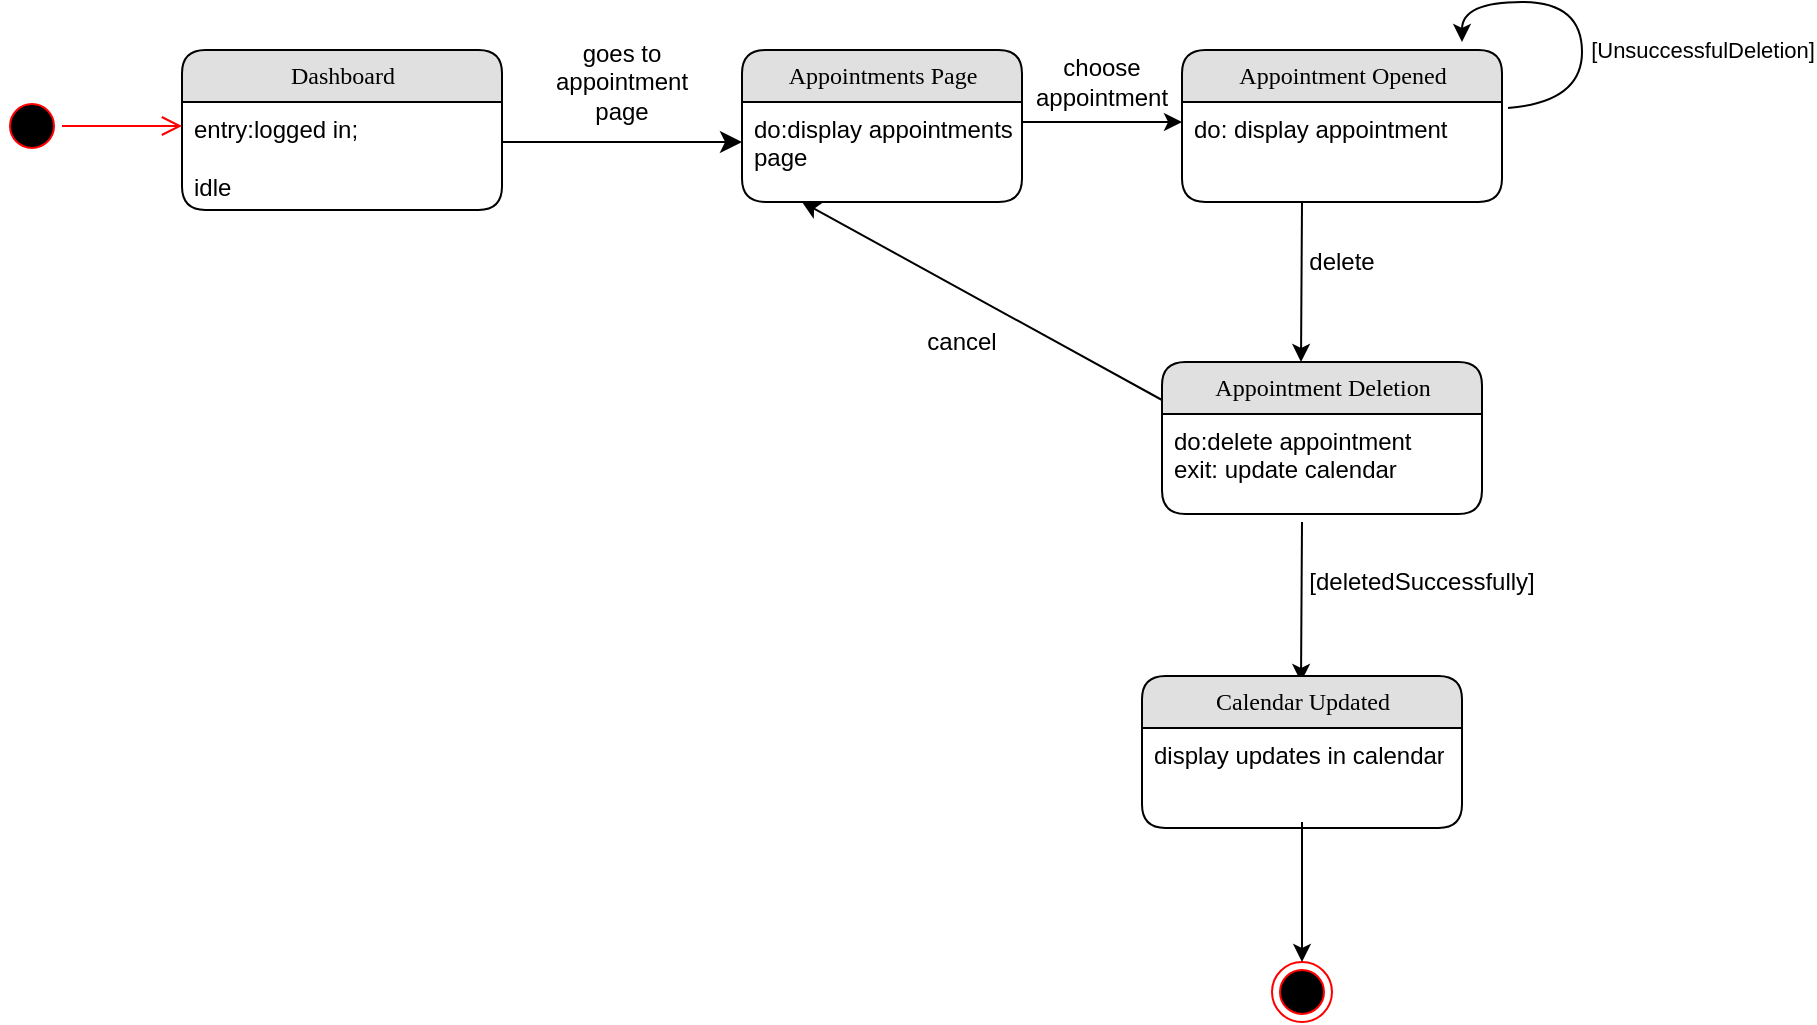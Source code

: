<mxfile version="13.0.8" type="github">
  <diagram name="Page-1" id="b520641d-4fe3-3701-9064-5fc419738815">
    <mxGraphModel dx="946" dy="597" grid="1" gridSize="10" guides="1" tooltips="1" connect="1" arrows="1" fold="1" page="1" pageScale="1" pageWidth="1100" pageHeight="850" background="#ffffff" math="0" shadow="0">
      <root>
        <mxCell id="0" />
        <mxCell id="1" parent="0" />
        <mxCell id="21ea969265ad0168-6" value="Dashboard" style="swimlane;html=1;fontStyle=0;childLayout=stackLayout;horizontal=1;startSize=26;fillColor=#e0e0e0;horizontalStack=0;resizeParent=1;resizeLast=0;collapsible=1;marginBottom=0;swimlaneFillColor=#ffffff;align=center;rounded=1;shadow=0;comic=0;labelBackgroundColor=none;strokeWidth=1;fontFamily=Verdana;fontSize=12" parent="1" vertex="1">
          <mxGeometry x="160" y="74" width="160" height="80" as="geometry" />
        </mxCell>
        <mxCell id="21ea969265ad0168-8" value="entry:logged in;&lt;br&gt;&lt;br&gt;idle" style="text;html=1;strokeColor=none;fillColor=none;spacingLeft=4;spacingRight=4;whiteSpace=wrap;overflow=hidden;rotatable=0;points=[[0,0.5],[1,0.5]];portConstraint=eastwest;" parent="21ea969265ad0168-6" vertex="1">
          <mxGeometry y="26" width="160" height="54" as="geometry" />
        </mxCell>
        <mxCell id="21ea969265ad0168-36" style="edgeStyle=orthogonalEdgeStyle;html=1;labelBackgroundColor=none;startFill=0;startSize=8;endFill=1;endSize=8;fontFamily=Verdana;fontSize=12;" parent="1" source="21ea969265ad0168-6" edge="1">
          <mxGeometry relative="1" as="geometry">
            <mxPoint x="440" y="120" as="targetPoint" />
            <Array as="points">
              <mxPoint x="240" y="140" />
            </Array>
          </mxGeometry>
        </mxCell>
        <mxCell id="rdV9_6l6kC6E4xn4P61S-1" value="goes to appointment page" style="text;html=1;strokeColor=none;fillColor=none;align=center;verticalAlign=middle;whiteSpace=wrap;rounded=0;" parent="1" vertex="1">
          <mxGeometry x="360" y="80" width="40" height="20" as="geometry" />
        </mxCell>
        <mxCell id="rdV9_6l6kC6E4xn4P61S-27" value="" style="ellipse;html=1;shape=startState;fillColor=#000000;strokeColor=#ff0000;" parent="1" vertex="1">
          <mxGeometry x="70" y="97" width="30" height="30" as="geometry" />
        </mxCell>
        <mxCell id="rdV9_6l6kC6E4xn4P61S-28" value="" style="edgeStyle=orthogonalEdgeStyle;html=1;verticalAlign=bottom;endArrow=open;endSize=8;strokeColor=#ff0000;" parent="1" source="rdV9_6l6kC6E4xn4P61S-27" edge="1">
          <mxGeometry relative="1" as="geometry">
            <mxPoint x="160" y="112" as="targetPoint" />
          </mxGeometry>
        </mxCell>
        <mxCell id="BLEFrle1ULVc5vWn8EwS-7" value="" style="endArrow=classic;html=1;" parent="1" edge="1">
          <mxGeometry width="50" height="50" relative="1" as="geometry">
            <mxPoint x="720" y="150" as="sourcePoint" />
            <mxPoint x="719.5" y="230" as="targetPoint" />
          </mxGeometry>
        </mxCell>
        <mxCell id="BLEFrle1ULVc5vWn8EwS-5" value="Appointment Deletion" style="swimlane;html=1;fontStyle=0;childLayout=stackLayout;horizontal=1;startSize=26;fillColor=#e0e0e0;horizontalStack=0;resizeParent=1;resizeLast=0;collapsible=1;marginBottom=0;swimlaneFillColor=#ffffff;align=center;rounded=1;shadow=0;comic=0;labelBackgroundColor=none;strokeWidth=1;fontFamily=Verdana;fontSize=12" parent="1" vertex="1">
          <mxGeometry x="650" y="230" width="160" height="76" as="geometry" />
        </mxCell>
        <mxCell id="BLEFrle1ULVc5vWn8EwS-6" value="do:delete appointment&lt;br&gt;exit: update calendar" style="text;html=1;strokeColor=none;fillColor=none;spacingLeft=4;spacingRight=4;whiteSpace=wrap;overflow=hidden;rotatable=0;points=[[0,0.5],[1,0.5]];portConstraint=eastwest;" parent="BLEFrle1ULVc5vWn8EwS-5" vertex="1">
          <mxGeometry y="26" width="160" height="34" as="geometry" />
        </mxCell>
        <mxCell id="BLEFrle1ULVc5vWn8EwS-9" value="" style="endArrow=classic;html=1;" parent="1" edge="1">
          <mxGeometry width="50" height="50" relative="1" as="geometry">
            <mxPoint x="720" y="310" as="sourcePoint" />
            <mxPoint x="719.5" y="390" as="targetPoint" />
          </mxGeometry>
        </mxCell>
        <mxCell id="BLEFrle1ULVc5vWn8EwS-12" value="[deletedSuccessfully]" style="text;html=1;strokeColor=none;fillColor=none;align=center;verticalAlign=middle;whiteSpace=wrap;rounded=0;" parent="1" vertex="1">
          <mxGeometry x="760" y="330" width="40" height="20" as="geometry" />
        </mxCell>
        <mxCell id="BLEFrle1ULVc5vWn8EwS-13" value="delete" style="text;html=1;strokeColor=none;fillColor=none;align=center;verticalAlign=middle;whiteSpace=wrap;rounded=0;" parent="1" vertex="1">
          <mxGeometry x="720" y="170" width="40" height="20" as="geometry" />
        </mxCell>
        <mxCell id="BLEFrle1ULVc5vWn8EwS-1" value="Appointments Page" style="swimlane;html=1;fontStyle=0;childLayout=stackLayout;horizontal=1;startSize=26;fillColor=#e0e0e0;horizontalStack=0;resizeParent=1;resizeLast=0;collapsible=1;marginBottom=0;swimlaneFillColor=#ffffff;align=center;rounded=1;shadow=0;comic=0;labelBackgroundColor=none;strokeWidth=1;fontFamily=Verdana;fontSize=12" parent="1" vertex="1">
          <mxGeometry x="440" y="74" width="140" height="76" as="geometry" />
        </mxCell>
        <mxCell id="BLEFrle1ULVc5vWn8EwS-2" value="do:display appointments page" style="text;html=1;strokeColor=none;fillColor=none;spacingLeft=4;spacingRight=4;whiteSpace=wrap;overflow=hidden;rotatable=0;points=[[0,0.5],[1,0.5]];portConstraint=eastwest;" parent="BLEFrle1ULVc5vWn8EwS-1" vertex="1">
          <mxGeometry y="26" width="140" height="34" as="geometry" />
        </mxCell>
        <mxCell id="BLEFrle1ULVc5vWn8EwS-14" value="" style="endArrow=classic;html=1;" parent="1" edge="1">
          <mxGeometry width="50" height="50" relative="1" as="geometry">
            <mxPoint x="580" y="110" as="sourcePoint" />
            <mxPoint x="660" y="110" as="targetPoint" />
          </mxGeometry>
        </mxCell>
        <mxCell id="BLEFrle1ULVc5vWn8EwS-3" value="Appointment Opened" style="swimlane;html=1;fontStyle=0;childLayout=stackLayout;horizontal=1;startSize=26;fillColor=#e0e0e0;horizontalStack=0;resizeParent=1;resizeLast=0;collapsible=1;marginBottom=0;swimlaneFillColor=#ffffff;align=center;rounded=1;shadow=0;comic=0;labelBackgroundColor=none;strokeWidth=1;fontFamily=Verdana;fontSize=12" parent="1" vertex="1">
          <mxGeometry x="660" y="74" width="160" height="76" as="geometry" />
        </mxCell>
        <mxCell id="BLEFrle1ULVc5vWn8EwS-4" value="do: display appointment" style="text;html=1;strokeColor=none;fillColor=none;spacingLeft=4;spacingRight=4;whiteSpace=wrap;overflow=hidden;rotatable=0;points=[[0,0.5],[1,0.5]];portConstraint=eastwest;" parent="BLEFrle1ULVc5vWn8EwS-3" vertex="1">
          <mxGeometry y="26" width="160" height="26" as="geometry" />
        </mxCell>
        <mxCell id="BLEFrle1ULVc5vWn8EwS-16" value="choose appointment" style="text;html=1;strokeColor=none;fillColor=none;align=center;verticalAlign=middle;whiteSpace=wrap;rounded=0;" parent="1" vertex="1">
          <mxGeometry x="600" y="80" width="40" height="20" as="geometry" />
        </mxCell>
        <mxCell id="BLEFrle1ULVc5vWn8EwS-17" value="" style="ellipse;html=1;shape=endState;fillColor=#000000;strokeColor=#ff0000;" parent="1" vertex="1">
          <mxGeometry x="705" y="530" width="30" height="30" as="geometry" />
        </mxCell>
        <mxCell id="BLEFrle1ULVc5vWn8EwS-18" value="Calendar Updated" style="swimlane;html=1;fontStyle=0;childLayout=stackLayout;horizontal=1;startSize=26;fillColor=#e0e0e0;horizontalStack=0;resizeParent=1;resizeLast=0;collapsible=1;marginBottom=0;swimlaneFillColor=#ffffff;align=center;rounded=1;shadow=0;comic=0;labelBackgroundColor=none;strokeWidth=1;fontFamily=Verdana;fontSize=12" parent="1" vertex="1">
          <mxGeometry x="640" y="387" width="160" height="76" as="geometry" />
        </mxCell>
        <mxCell id="BLEFrle1ULVc5vWn8EwS-19" value="display updates in calendar" style="text;html=1;strokeColor=none;fillColor=none;spacingLeft=4;spacingRight=4;whiteSpace=wrap;overflow=hidden;rotatable=0;points=[[0,0.5],[1,0.5]];portConstraint=eastwest;" parent="BLEFrle1ULVc5vWn8EwS-18" vertex="1">
          <mxGeometry y="26" width="160" height="26" as="geometry" />
        </mxCell>
        <mxCell id="BLEFrle1ULVc5vWn8EwS-20" value="" style="endArrow=classic;html=1;" parent="1" edge="1">
          <mxGeometry width="50" height="50" relative="1" as="geometry">
            <mxPoint x="720" y="460" as="sourcePoint" />
            <mxPoint x="720" y="530" as="targetPoint" />
          </mxGeometry>
        </mxCell>
        <mxCell id="BLEFrle1ULVc5vWn8EwS-21" value="" style="endArrow=classic;html=1;exitX=0;exitY=0.25;exitDx=0;exitDy=0;" parent="1" source="BLEFrle1ULVc5vWn8EwS-5" edge="1">
          <mxGeometry width="50" height="50" relative="1" as="geometry">
            <mxPoint x="680" y="260" as="sourcePoint" />
            <mxPoint x="470" y="150" as="targetPoint" />
          </mxGeometry>
        </mxCell>
        <mxCell id="BLEFrle1ULVc5vWn8EwS-22" value="cancel" style="text;html=1;strokeColor=none;fillColor=none;align=center;verticalAlign=middle;whiteSpace=wrap;rounded=0;" parent="1" vertex="1">
          <mxGeometry x="530" y="210" width="40" height="20" as="geometry" />
        </mxCell>
        <mxCell id="1PB-6a9EmJ0QRn1IY4go-1" value="" style="curved=1;endArrow=classic;html=1;exitX=1.019;exitY=0.115;exitDx=0;exitDy=0;exitPerimeter=0;" parent="1" source="BLEFrle1ULVc5vWn8EwS-4" edge="1">
          <mxGeometry width="50" height="50" relative="1" as="geometry">
            <mxPoint x="800" y="100" as="sourcePoint" />
            <mxPoint x="800" y="70" as="targetPoint" />
            <Array as="points">
              <mxPoint x="860" y="100" />
              <mxPoint x="860" y="50" />
              <mxPoint x="800" y="50" />
            </Array>
          </mxGeometry>
        </mxCell>
        <mxCell id="1PB-6a9EmJ0QRn1IY4go-2" value="[UnsuccessfulDeletion]" style="edgeLabel;html=1;align=center;verticalAlign=middle;resizable=0;points=[];" parent="1PB-6a9EmJ0QRn1IY4go-1" vertex="1" connectable="0">
          <mxGeometry x="0.123" y="1" relative="1" as="geometry">
            <mxPoint x="66.92" y="23" as="offset" />
          </mxGeometry>
        </mxCell>
      </root>
    </mxGraphModel>
  </diagram>
</mxfile>
